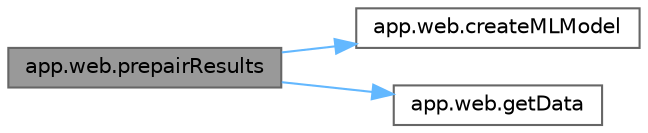 digraph "app.web.prepairResults"
{
 // LATEX_PDF_SIZE
  bgcolor="transparent";
  edge [fontname=Helvetica,fontsize=10,labelfontname=Helvetica,labelfontsize=10];
  node [fontname=Helvetica,fontsize=10,shape=box,height=0.2,width=0.4];
  rankdir="LR";
  Node1 [id="Node000001",label="app.web.prepairResults",height=0.2,width=0.4,color="gray40", fillcolor="grey60", style="filled", fontcolor="black",tooltip=" "];
  Node1 -> Node2 [id="edge1_Node000001_Node000002",color="steelblue1",style="solid",tooltip=" "];
  Node2 [id="Node000002",label="app.web.createMLModel",height=0.2,width=0.4,color="grey40", fillcolor="white", style="filled",URL="$namespaceapp_1_1web.html#a8d5f3afc0153f3839cbaeb2db81589b9",tooltip=" "];
  Node1 -> Node3 [id="edge2_Node000001_Node000003",color="steelblue1",style="solid",tooltip=" "];
  Node3 [id="Node000003",label="app.web.getData",height=0.2,width=0.4,color="grey40", fillcolor="white", style="filled",URL="$namespaceapp_1_1web.html#a199f6c9e2cc0c03d395012d1726d1668",tooltip=" "];
}
